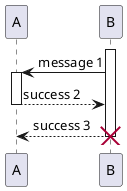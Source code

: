 {
  "sha1": "19mjtd04bh9ncbc3vxaa114dkipo430",
  "insertion": {
    "when": "2024-05-30T20:48:19.606Z",
    "user": "plantuml@gmail.com"
  }
}
@startuml
participant A

activate B
B -> A ++: message 1
return success 2
return success 3
deactivate B
destroy B
		
@enduml
